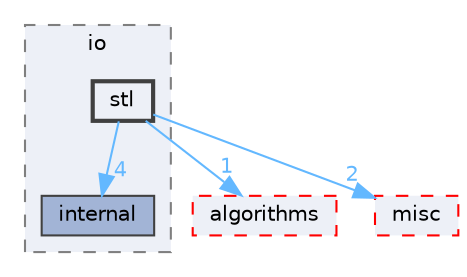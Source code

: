 digraph "/home/runner/work/vclib/vclib/include/vclib/io/stl"
{
 // LATEX_PDF_SIZE
  bgcolor="transparent";
  edge [fontname=Helvetica,fontsize=10,labelfontname=Helvetica,labelfontsize=10];
  node [fontname=Helvetica,fontsize=10,shape=box,height=0.2,width=0.4];
  compound=true
  subgraph clusterdir_d71e4c2580782f77754656728837316e {
    graph [ bgcolor="#edf0f7", pencolor="grey50", label="io", fontname=Helvetica,fontsize=10 style="filled,dashed", URL="dir_d71e4c2580782f77754656728837316e.html",tooltip=""]
  dir_9bee955455a9a4bc7309d37946a1f48e [label="internal", fillcolor="#a2b4d6", color="grey25", style="filled", URL="dir_9bee955455a9a4bc7309d37946a1f48e.html",tooltip=""];
  dir_7d67d009f47305a64f4cd1bb92471349 [label="stl", fillcolor="#edf0f7", color="grey25", style="filled,bold", URL="dir_7d67d009f47305a64f4cd1bb92471349.html",tooltip=""];
  }
  dir_184ccdea67371fe98b8576ffb8dc8f0b [label="algorithms", fillcolor="#edf0f7", color="red", style="filled,dashed", URL="dir_184ccdea67371fe98b8576ffb8dc8f0b.html",tooltip=""];
  dir_1d5d86545c5ee72848d4833136f0caa9 [label="misc", fillcolor="#edf0f7", color="red", style="filled,dashed", URL="dir_1d5d86545c5ee72848d4833136f0caa9.html",tooltip=""];
  dir_7d67d009f47305a64f4cd1bb92471349->dir_184ccdea67371fe98b8576ffb8dc8f0b [headlabel="1", labeldistance=1.5 headhref="dir_000053_000000.html" color="steelblue1" fontcolor="steelblue1"];
  dir_7d67d009f47305a64f4cd1bb92471349->dir_1d5d86545c5ee72848d4833136f0caa9 [headlabel="2", labeldistance=1.5 headhref="dir_000053_000037.html" color="steelblue1" fontcolor="steelblue1"];
  dir_7d67d009f47305a64f4cd1bb92471349->dir_9bee955455a9a4bc7309d37946a1f48e [headlabel="4", labeldistance=1.5 headhref="dir_000053_000020.html" color="steelblue1" fontcolor="steelblue1"];
}
